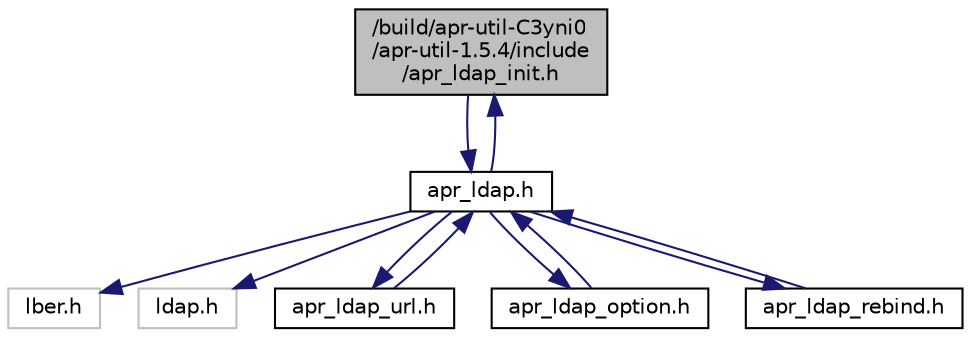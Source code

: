 digraph "/build/apr-util-C3yni0/apr-util-1.5.4/include/apr_ldap_init.h"
{
  edge [fontname="Helvetica",fontsize="10",labelfontname="Helvetica",labelfontsize="10"];
  node [fontname="Helvetica",fontsize="10",shape=record];
  Node1 [label="/build/apr-util-C3yni0\l/apr-util-1.5.4/include\l/apr_ldap_init.h",height=0.2,width=0.4,color="black", fillcolor="grey75", style="filled", fontcolor="black"];
  Node1 -> Node2 [color="midnightblue",fontsize="10",style="solid",fontname="Helvetica"];
  Node2 [label="apr_ldap.h",height=0.2,width=0.4,color="black", fillcolor="white", style="filled",URL="$apr__ldap_8h.html",tooltip="APR-UTIL LDAP. "];
  Node2 -> Node3 [color="midnightblue",fontsize="10",style="solid",fontname="Helvetica"];
  Node3 [label="lber.h",height=0.2,width=0.4,color="grey75", fillcolor="white", style="filled"];
  Node2 -> Node4 [color="midnightblue",fontsize="10",style="solid",fontname="Helvetica"];
  Node4 [label="ldap.h",height=0.2,width=0.4,color="grey75", fillcolor="white", style="filled"];
  Node2 -> Node5 [color="midnightblue",fontsize="10",style="solid",fontname="Helvetica"];
  Node5 [label="apr_ldap_url.h",height=0.2,width=0.4,color="black", fillcolor="white", style="filled",URL="$apr__ldap__url_8h.html",tooltip="APR-UTIL LDAP ldap_init() functions. "];
  Node5 -> Node2 [color="midnightblue",fontsize="10",style="solid",fontname="Helvetica"];
  Node2 -> Node1 [color="midnightblue",fontsize="10",style="solid",fontname="Helvetica"];
  Node2 -> Node6 [color="midnightblue",fontsize="10",style="solid",fontname="Helvetica"];
  Node6 [label="apr_ldap_option.h",height=0.2,width=0.4,color="black", fillcolor="white", style="filled",URL="$apr__ldap__option_8h.html",tooltip="APR-UTIL LDAP ldap_*_option() functions. "];
  Node6 -> Node2 [color="midnightblue",fontsize="10",style="solid",fontname="Helvetica"];
  Node2 -> Node7 [color="midnightblue",fontsize="10",style="solid",fontname="Helvetica"];
  Node7 [label="apr_ldap_rebind.h",height=0.2,width=0.4,color="black", fillcolor="white", style="filled",URL="$apr__ldap__rebind_8h.html",tooltip="Apache LDAP library. "];
  Node7 -> Node2 [color="midnightblue",fontsize="10",style="solid",fontname="Helvetica"];
}
